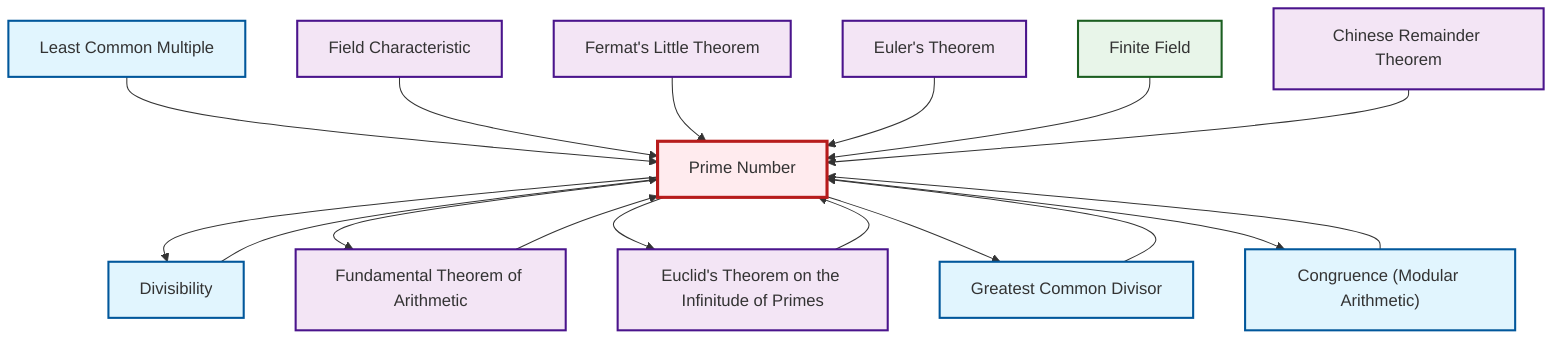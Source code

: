 graph TD
    classDef definition fill:#e1f5fe,stroke:#01579b,stroke-width:2px
    classDef theorem fill:#f3e5f5,stroke:#4a148c,stroke-width:2px
    classDef axiom fill:#fff3e0,stroke:#e65100,stroke-width:2px
    classDef example fill:#e8f5e9,stroke:#1b5e20,stroke-width:2px
    classDef current fill:#ffebee,stroke:#b71c1c,stroke-width:3px
    def-prime["Prime Number"]:::definition
    thm-chinese-remainder["Chinese Remainder Theorem"]:::theorem
    def-gcd["Greatest Common Divisor"]:::definition
    thm-euler["Euler's Theorem"]:::theorem
    thm-euclid-infinitude-primes["Euclid's Theorem on the Infinitude of Primes"]:::theorem
    ex-finite-field["Finite Field"]:::example
    def-congruence["Congruence (Modular Arithmetic)"]:::definition
    thm-fundamental-arithmetic["Fundamental Theorem of Arithmetic"]:::theorem
    thm-fermat-little["Fermat's Little Theorem"]:::theorem
    def-divisibility["Divisibility"]:::definition
    def-lcm["Least Common Multiple"]:::definition
    thm-field-characteristic["Field Characteristic"]:::theorem
    def-lcm --> def-prime
    def-divisibility --> def-prime
    thm-fundamental-arithmetic --> def-prime
    thm-field-characteristic --> def-prime
    thm-euclid-infinitude-primes --> def-prime
    thm-fermat-little --> def-prime
    def-gcd --> def-prime
    def-prime --> def-divisibility
    def-prime --> thm-fundamental-arithmetic
    def-prime --> thm-euclid-infinitude-primes
    def-congruence --> def-prime
    def-prime --> def-gcd
    thm-euler --> def-prime
    ex-finite-field --> def-prime
    thm-chinese-remainder --> def-prime
    def-prime --> def-congruence
    class def-prime current